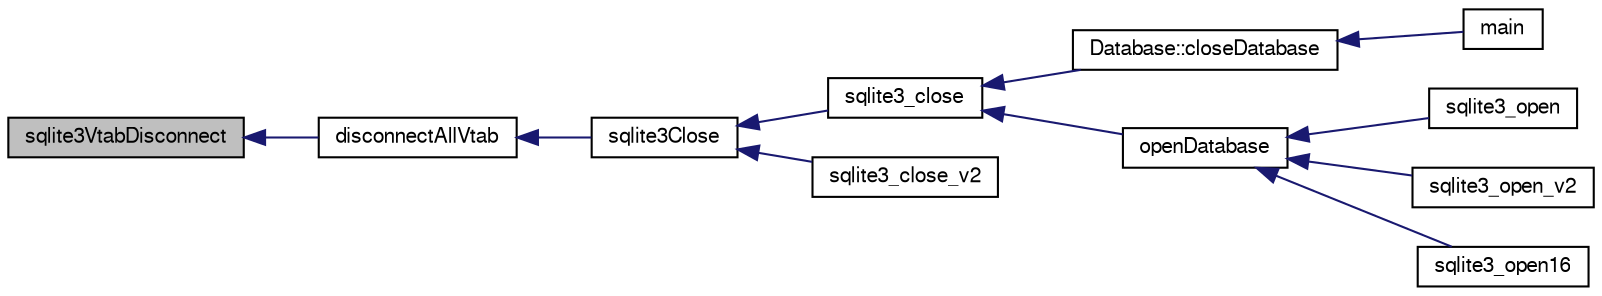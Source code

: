 digraph "sqlite3VtabDisconnect"
{
  edge [fontname="FreeSans",fontsize="10",labelfontname="FreeSans",labelfontsize="10"];
  node [fontname="FreeSans",fontsize="10",shape=record];
  rankdir="LR";
  Node803341 [label="sqlite3VtabDisconnect",height=0.2,width=0.4,color="black", fillcolor="grey75", style="filled", fontcolor="black"];
  Node803341 -> Node803342 [dir="back",color="midnightblue",fontsize="10",style="solid",fontname="FreeSans"];
  Node803342 [label="disconnectAllVtab",height=0.2,width=0.4,color="black", fillcolor="white", style="filled",URL="$sqlite3_8c.html#a1ac4084324211c352cb91da6cc84c5e4"];
  Node803342 -> Node803343 [dir="back",color="midnightblue",fontsize="10",style="solid",fontname="FreeSans"];
  Node803343 [label="sqlite3Close",height=0.2,width=0.4,color="black", fillcolor="white", style="filled",URL="$sqlite3_8c.html#aa9f2e73837bba8d721dbde0964ffce11"];
  Node803343 -> Node803344 [dir="back",color="midnightblue",fontsize="10",style="solid",fontname="FreeSans"];
  Node803344 [label="sqlite3_close",height=0.2,width=0.4,color="black", fillcolor="white", style="filled",URL="$sqlite3_8h.html#ac43c9032fc6ef3b2a231dc3a9fa44b2d"];
  Node803344 -> Node803345 [dir="back",color="midnightblue",fontsize="10",style="solid",fontname="FreeSans"];
  Node803345 [label="Database::closeDatabase",height=0.2,width=0.4,color="black", fillcolor="white", style="filled",URL="$classDatabase.html#a46102d6a468364377fbb410eb1866897"];
  Node803345 -> Node803346 [dir="back",color="midnightblue",fontsize="10",style="solid",fontname="FreeSans"];
  Node803346 [label="main",height=0.2,width=0.4,color="black", fillcolor="white", style="filled",URL="$main_8cpp.html#a0ddf1224851353fc92bfbff6f499fa97"];
  Node803344 -> Node803347 [dir="back",color="midnightblue",fontsize="10",style="solid",fontname="FreeSans"];
  Node803347 [label="openDatabase",height=0.2,width=0.4,color="black", fillcolor="white", style="filled",URL="$sqlite3_8c.html#a6a9c3bc3a64234e863413f41db473758"];
  Node803347 -> Node803348 [dir="back",color="midnightblue",fontsize="10",style="solid",fontname="FreeSans"];
  Node803348 [label="sqlite3_open",height=0.2,width=0.4,color="black", fillcolor="white", style="filled",URL="$sqlite3_8h.html#a97ba966ed1acc38409786258268f5f71"];
  Node803347 -> Node803349 [dir="back",color="midnightblue",fontsize="10",style="solid",fontname="FreeSans"];
  Node803349 [label="sqlite3_open_v2",height=0.2,width=0.4,color="black", fillcolor="white", style="filled",URL="$sqlite3_8h.html#a140fe275b6975dc867cea50a65a217c4"];
  Node803347 -> Node803350 [dir="back",color="midnightblue",fontsize="10",style="solid",fontname="FreeSans"];
  Node803350 [label="sqlite3_open16",height=0.2,width=0.4,color="black", fillcolor="white", style="filled",URL="$sqlite3_8h.html#adbc401bb96713f32e553db32f6f3ca33"];
  Node803343 -> Node803351 [dir="back",color="midnightblue",fontsize="10",style="solid",fontname="FreeSans"];
  Node803351 [label="sqlite3_close_v2",height=0.2,width=0.4,color="black", fillcolor="white", style="filled",URL="$sqlite3_8h.html#ad2cb8462eaba28b4c8410ef55a4282b4"];
}
